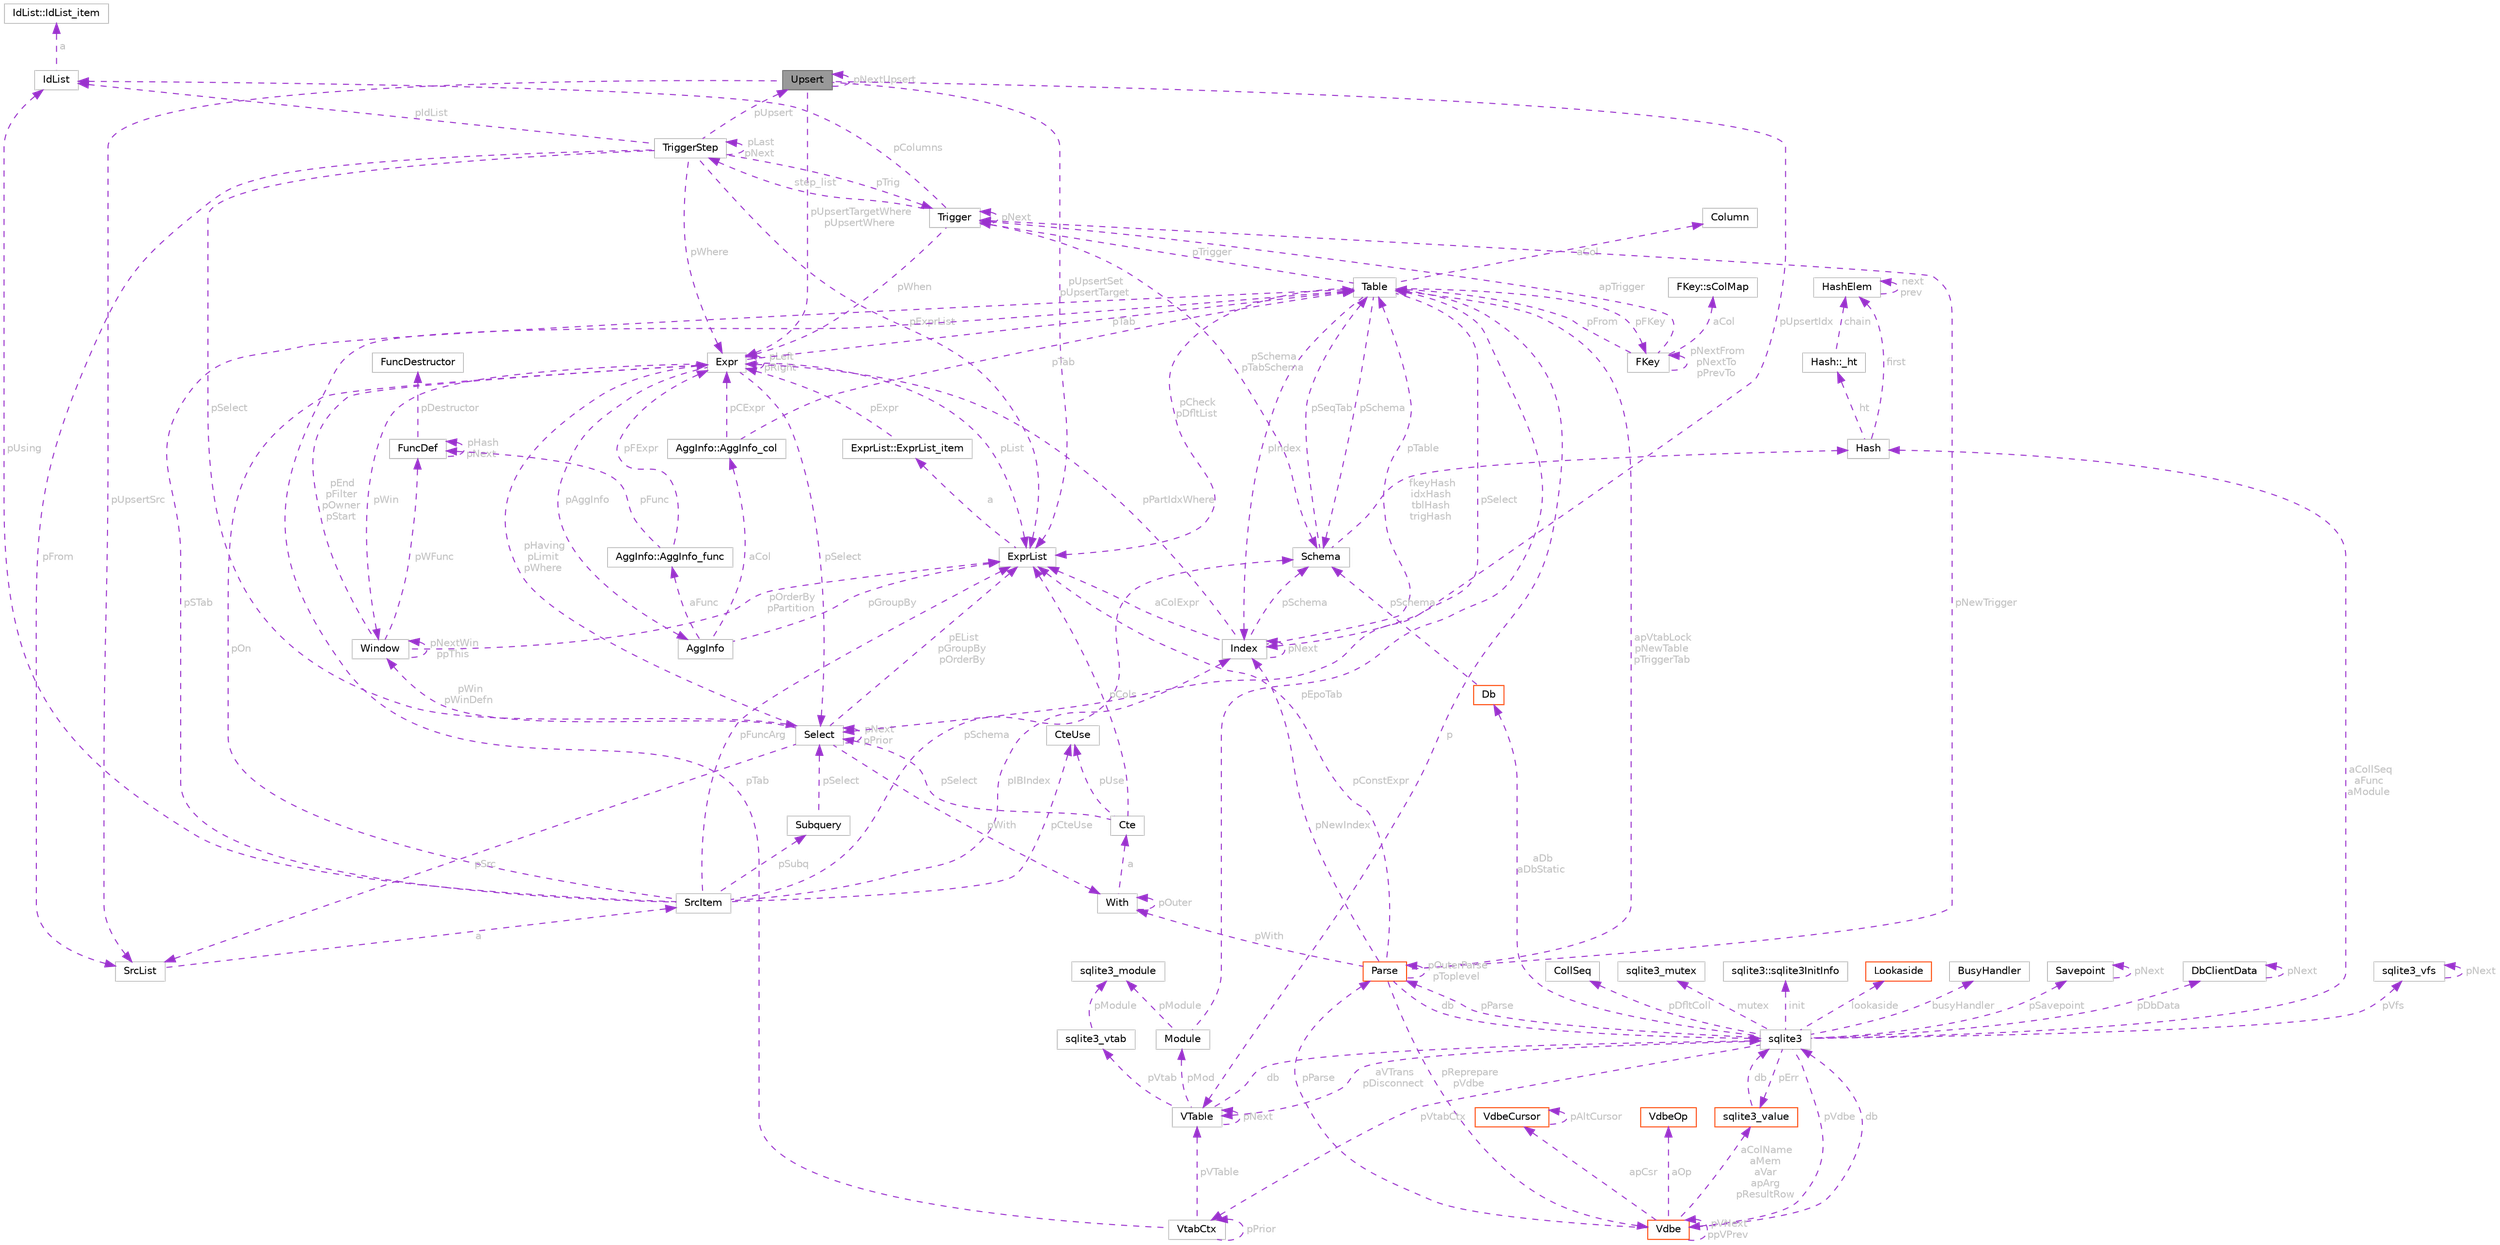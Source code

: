 digraph "Upsert"
{
 // LATEX_PDF_SIZE
  bgcolor="transparent";
  edge [fontname=Helvetica,fontsize=10,labelfontname=Helvetica,labelfontsize=10];
  node [fontname=Helvetica,fontsize=10,shape=box,height=0.2,width=0.4];
  Node1 [id="Node000001",label="Upsert",height=0.2,width=0.4,color="gray40", fillcolor="grey60", style="filled", fontcolor="black",tooltip=" "];
  Node2 -> Node1 [id="edge1_Node000001_Node000002",dir="back",color="darkorchid3",style="dashed",tooltip=" ",label=" pUpsertSet\npUpsertTarget",fontcolor="grey" ];
  Node2 [id="Node000002",label="ExprList",height=0.2,width=0.4,color="grey75", fillcolor="white", style="filled",URL="$structExprList.html",tooltip=" "];
  Node3 -> Node2 [id="edge2_Node000002_Node000003",dir="back",color="darkorchid3",style="dashed",tooltip=" ",label=" a",fontcolor="grey" ];
  Node3 [id="Node000003",label="ExprList::ExprList_item",height=0.2,width=0.4,color="grey75", fillcolor="white", style="filled",URL="$structExprList_1_1ExprList__item.html",tooltip=" "];
  Node4 -> Node3 [id="edge3_Node000003_Node000004",dir="back",color="darkorchid3",style="dashed",tooltip=" ",label=" pExpr",fontcolor="grey" ];
  Node4 [id="Node000004",label="Expr",height=0.2,width=0.4,color="grey75", fillcolor="white", style="filled",URL="$structExpr.html",tooltip=" "];
  Node4 -> Node4 [id="edge4_Node000004_Node000004",dir="back",color="darkorchid3",style="dashed",tooltip=" ",label=" pLeft\npRight",fontcolor="grey" ];
  Node2 -> Node4 [id="edge5_Node000004_Node000002",dir="back",color="darkorchid3",style="dashed",tooltip=" ",label=" pList",fontcolor="grey" ];
  Node5 -> Node4 [id="edge6_Node000004_Node000005",dir="back",color="darkorchid3",style="dashed",tooltip=" ",label=" pSelect",fontcolor="grey" ];
  Node5 [id="Node000005",label="Select",height=0.2,width=0.4,color="grey75", fillcolor="white", style="filled",URL="$structSelect.html",tooltip=" "];
  Node2 -> Node5 [id="edge7_Node000005_Node000002",dir="back",color="darkorchid3",style="dashed",tooltip=" ",label=" pEList\npGroupBy\npOrderBy",fontcolor="grey" ];
  Node6 -> Node5 [id="edge8_Node000005_Node000006",dir="back",color="darkorchid3",style="dashed",tooltip=" ",label=" pSrc",fontcolor="grey" ];
  Node6 [id="Node000006",label="SrcList",height=0.2,width=0.4,color="grey75", fillcolor="white", style="filled",URL="$structSrcList.html",tooltip=" "];
  Node7 -> Node6 [id="edge9_Node000006_Node000007",dir="back",color="darkorchid3",style="dashed",tooltip=" ",label=" a",fontcolor="grey" ];
  Node7 [id="Node000007",label="SrcItem",height=0.2,width=0.4,color="grey75", fillcolor="white", style="filled",URL="$structSrcItem.html",tooltip=" "];
  Node8 -> Node7 [id="edge10_Node000007_Node000008",dir="back",color="darkorchid3",style="dashed",tooltip=" ",label=" pSTab",fontcolor="grey" ];
  Node8 [id="Node000008",label="Table",height=0.2,width=0.4,color="grey75", fillcolor="white", style="filled",URL="$structTable.html",tooltip=" "];
  Node9 -> Node8 [id="edge11_Node000008_Node000009",dir="back",color="darkorchid3",style="dashed",tooltip=" ",label=" aCol",fontcolor="grey" ];
  Node9 [id="Node000009",label="Column",height=0.2,width=0.4,color="grey75", fillcolor="white", style="filled",URL="$structColumn.html",tooltip=" "];
  Node10 -> Node8 [id="edge12_Node000008_Node000010",dir="back",color="darkorchid3",style="dashed",tooltip=" ",label=" pIndex",fontcolor="grey" ];
  Node10 [id="Node000010",label="Index",height=0.2,width=0.4,color="grey75", fillcolor="white", style="filled",URL="$structIndex.html",tooltip=" "];
  Node8 -> Node10 [id="edge13_Node000010_Node000008",dir="back",color="darkorchid3",style="dashed",tooltip=" ",label=" pTable",fontcolor="grey" ];
  Node10 -> Node10 [id="edge14_Node000010_Node000010",dir="back",color="darkorchid3",style="dashed",tooltip=" ",label=" pNext",fontcolor="grey" ];
  Node11 -> Node10 [id="edge15_Node000010_Node000011",dir="back",color="darkorchid3",style="dashed",tooltip=" ",label=" pSchema",fontcolor="grey" ];
  Node11 [id="Node000011",label="Schema",height=0.2,width=0.4,color="grey75", fillcolor="white", style="filled",URL="$structSchema.html",tooltip=" "];
  Node12 -> Node11 [id="edge16_Node000011_Node000012",dir="back",color="darkorchid3",style="dashed",tooltip=" ",label=" fkeyHash\nidxHash\ntblHash\ntrigHash",fontcolor="grey" ];
  Node12 [id="Node000012",label="Hash",height=0.2,width=0.4,color="grey75", fillcolor="white", style="filled",URL="$structHash.html",tooltip=" "];
  Node13 -> Node12 [id="edge17_Node000012_Node000013",dir="back",color="darkorchid3",style="dashed",tooltip=" ",label=" first",fontcolor="grey" ];
  Node13 [id="Node000013",label="HashElem",height=0.2,width=0.4,color="grey75", fillcolor="white", style="filled",URL="$structHashElem.html",tooltip=" "];
  Node13 -> Node13 [id="edge18_Node000013_Node000013",dir="back",color="darkorchid3",style="dashed",tooltip=" ",label=" next\nprev",fontcolor="grey" ];
  Node14 -> Node12 [id="edge19_Node000012_Node000014",dir="back",color="darkorchid3",style="dashed",tooltip=" ",label=" ht",fontcolor="grey" ];
  Node14 [id="Node000014",label="Hash::_ht",height=0.2,width=0.4,color="grey75", fillcolor="white", style="filled",URL="$structHash_1_1__ht.html",tooltip=" "];
  Node13 -> Node14 [id="edge20_Node000014_Node000013",dir="back",color="darkorchid3",style="dashed",tooltip=" ",label=" chain",fontcolor="grey" ];
  Node8 -> Node11 [id="edge21_Node000011_Node000008",dir="back",color="darkorchid3",style="dashed",tooltip=" ",label=" pSeqTab",fontcolor="grey" ];
  Node4 -> Node10 [id="edge22_Node000010_Node000004",dir="back",color="darkorchid3",style="dashed",tooltip=" ",label=" pPartIdxWhere",fontcolor="grey" ];
  Node2 -> Node10 [id="edge23_Node000010_Node000002",dir="back",color="darkorchid3",style="dashed",tooltip=" ",label=" aColExpr",fontcolor="grey" ];
  Node2 -> Node8 [id="edge24_Node000008_Node000002",dir="back",color="darkorchid3",style="dashed",tooltip=" ",label=" pCheck\npDfltList",fontcolor="grey" ];
  Node15 -> Node8 [id="edge25_Node000008_Node000015",dir="back",color="darkorchid3",style="dashed",tooltip=" ",label=" pFKey",fontcolor="grey" ];
  Node15 [id="Node000015",label="FKey",height=0.2,width=0.4,color="grey75", fillcolor="white", style="filled",URL="$structFKey.html",tooltip=" "];
  Node8 -> Node15 [id="edge26_Node000015_Node000008",dir="back",color="darkorchid3",style="dashed",tooltip=" ",label=" pFrom",fontcolor="grey" ];
  Node15 -> Node15 [id="edge27_Node000015_Node000015",dir="back",color="darkorchid3",style="dashed",tooltip=" ",label=" pNextFrom\npNextTo\npPrevTo",fontcolor="grey" ];
  Node16 -> Node15 [id="edge28_Node000015_Node000016",dir="back",color="darkorchid3",style="dashed",tooltip=" ",label=" apTrigger",fontcolor="grey" ];
  Node16 [id="Node000016",label="Trigger",height=0.2,width=0.4,color="grey75", fillcolor="white", style="filled",URL="$structTrigger.html",tooltip=" "];
  Node4 -> Node16 [id="edge29_Node000016_Node000004",dir="back",color="darkorchid3",style="dashed",tooltip=" ",label=" pWhen",fontcolor="grey" ];
  Node17 -> Node16 [id="edge30_Node000016_Node000017",dir="back",color="darkorchid3",style="dashed",tooltip=" ",label=" pColumns",fontcolor="grey" ];
  Node17 [id="Node000017",label="IdList",height=0.2,width=0.4,color="grey75", fillcolor="white", style="filled",URL="$structIdList.html",tooltip=" "];
  Node18 -> Node17 [id="edge31_Node000017_Node000018",dir="back",color="darkorchid3",style="dashed",tooltip=" ",label=" a",fontcolor="grey" ];
  Node18 [id="Node000018",label="IdList::IdList_item",height=0.2,width=0.4,color="grey75", fillcolor="white", style="filled",URL="$structIdList_1_1IdList__item.html",tooltip=" "];
  Node11 -> Node16 [id="edge32_Node000016_Node000011",dir="back",color="darkorchid3",style="dashed",tooltip=" ",label=" pSchema\npTabSchema",fontcolor="grey" ];
  Node19 -> Node16 [id="edge33_Node000016_Node000019",dir="back",color="darkorchid3",style="dashed",tooltip=" ",label=" step_list",fontcolor="grey" ];
  Node19 [id="Node000019",label="TriggerStep",height=0.2,width=0.4,color="grey75", fillcolor="white", style="filled",URL="$structTriggerStep.html",tooltip=" "];
  Node16 -> Node19 [id="edge34_Node000019_Node000016",dir="back",color="darkorchid3",style="dashed",tooltip=" ",label=" pTrig",fontcolor="grey" ];
  Node5 -> Node19 [id="edge35_Node000019_Node000005",dir="back",color="darkorchid3",style="dashed",tooltip=" ",label=" pSelect",fontcolor="grey" ];
  Node6 -> Node19 [id="edge36_Node000019_Node000006",dir="back",color="darkorchid3",style="dashed",tooltip=" ",label=" pFrom",fontcolor="grey" ];
  Node4 -> Node19 [id="edge37_Node000019_Node000004",dir="back",color="darkorchid3",style="dashed",tooltip=" ",label=" pWhere",fontcolor="grey" ];
  Node2 -> Node19 [id="edge38_Node000019_Node000002",dir="back",color="darkorchid3",style="dashed",tooltip=" ",label=" pExprList",fontcolor="grey" ];
  Node17 -> Node19 [id="edge39_Node000019_Node000017",dir="back",color="darkorchid3",style="dashed",tooltip=" ",label=" pIdList",fontcolor="grey" ];
  Node1 -> Node19 [id="edge40_Node000019_Node000001",dir="back",color="darkorchid3",style="dashed",tooltip=" ",label=" pUpsert",fontcolor="grey" ];
  Node19 -> Node19 [id="edge41_Node000019_Node000019",dir="back",color="darkorchid3",style="dashed",tooltip=" ",label=" pLast\npNext",fontcolor="grey" ];
  Node16 -> Node16 [id="edge42_Node000016_Node000016",dir="back",color="darkorchid3",style="dashed",tooltip=" ",label=" pNext",fontcolor="grey" ];
  Node20 -> Node15 [id="edge43_Node000015_Node000020",dir="back",color="darkorchid3",style="dashed",tooltip=" ",label=" aCol",fontcolor="grey" ];
  Node20 [id="Node000020",label="FKey::sColMap",height=0.2,width=0.4,color="grey75", fillcolor="white", style="filled",URL="$structFKey_1_1sColMap.html",tooltip=" "];
  Node5 -> Node8 [id="edge44_Node000008_Node000005",dir="back",color="darkorchid3",style="dashed",tooltip=" ",label=" pSelect",fontcolor="grey" ];
  Node21 -> Node8 [id="edge45_Node000008_Node000021",dir="back",color="darkorchid3",style="dashed",tooltip=" ",label=" p",fontcolor="grey" ];
  Node21 [id="Node000021",label="VTable",height=0.2,width=0.4,color="grey75", fillcolor="white", style="filled",URL="$structVTable.html",tooltip=" "];
  Node22 -> Node21 [id="edge46_Node000021_Node000022",dir="back",color="darkorchid3",style="dashed",tooltip=" ",label=" db",fontcolor="grey" ];
  Node22 [id="Node000022",label="sqlite3",height=0.2,width=0.4,color="grey75", fillcolor="white", style="filled",URL="$structsqlite3.html",tooltip=" "];
  Node23 -> Node22 [id="edge47_Node000022_Node000023",dir="back",color="darkorchid3",style="dashed",tooltip=" ",label=" pVfs",fontcolor="grey" ];
  Node23 [id="Node000023",label="sqlite3_vfs",height=0.2,width=0.4,color="grey75", fillcolor="white", style="filled",URL="$structsqlite3__vfs.html",tooltip=" "];
  Node23 -> Node23 [id="edge48_Node000023_Node000023",dir="back",color="darkorchid3",style="dashed",tooltip=" ",label=" pNext",fontcolor="grey" ];
  Node24 -> Node22 [id="edge49_Node000022_Node000024",dir="back",color="darkorchid3",style="dashed",tooltip=" ",label=" pVdbe",fontcolor="grey" ];
  Node24 [id="Node000024",label="Vdbe",height=0.2,width=0.4,color="orangered", fillcolor="white", style="filled",URL="$structVdbe.html",tooltip=" "];
  Node22 -> Node24 [id="edge50_Node000024_Node000022",dir="back",color="darkorchid3",style="dashed",tooltip=" ",label=" db",fontcolor="grey" ];
  Node24 -> Node24 [id="edge51_Node000024_Node000024",dir="back",color="darkorchid3",style="dashed",tooltip=" ",label=" pVNext\nppVPrev",fontcolor="grey" ];
  Node25 -> Node24 [id="edge52_Node000024_Node000025",dir="back",color="darkorchid3",style="dashed",tooltip=" ",label=" pParse",fontcolor="grey" ];
  Node25 [id="Node000025",label="Parse",height=0.2,width=0.4,color="orangered", fillcolor="white", style="filled",URL="$structParse.html",tooltip=" "];
  Node22 -> Node25 [id="edge53_Node000025_Node000022",dir="back",color="darkorchid3",style="dashed",tooltip=" ",label=" db",fontcolor="grey" ];
  Node24 -> Node25 [id="edge54_Node000025_Node000024",dir="back",color="darkorchid3",style="dashed",tooltip=" ",label=" pReprepare\npVdbe",fontcolor="grey" ];
  Node2 -> Node25 [id="edge55_Node000025_Node000002",dir="back",color="darkorchid3",style="dashed",tooltip=" ",label=" pConstExpr",fontcolor="grey" ];
  Node25 -> Node25 [id="edge56_Node000025_Node000025",dir="back",color="darkorchid3",style="dashed",tooltip=" ",label=" pOuterParse\npToplevel",fontcolor="grey" ];
  Node8 -> Node25 [id="edge57_Node000025_Node000008",dir="back",color="darkorchid3",style="dashed",tooltip=" ",label=" apVtabLock\npNewTable\npTriggerTab",fontcolor="grey" ];
  Node10 -> Node25 [id="edge58_Node000025_Node000010",dir="back",color="darkorchid3",style="dashed",tooltip=" ",label=" pNewIndex",fontcolor="grey" ];
  Node16 -> Node25 [id="edge59_Node000025_Node000016",dir="back",color="darkorchid3",style="dashed",tooltip=" ",label=" pNewTrigger",fontcolor="grey" ];
  Node44 -> Node25 [id="edge60_Node000025_Node000044",dir="back",color="darkorchid3",style="dashed",tooltip=" ",label=" pWith",fontcolor="grey" ];
  Node44 [id="Node000044",label="With",height=0.2,width=0.4,color="grey75", fillcolor="white", style="filled",URL="$structWith.html",tooltip=" "];
  Node44 -> Node44 [id="edge61_Node000044_Node000044",dir="back",color="darkorchid3",style="dashed",tooltip=" ",label=" pOuter",fontcolor="grey" ];
  Node45 -> Node44 [id="edge62_Node000044_Node000045",dir="back",color="darkorchid3",style="dashed",tooltip=" ",label=" a",fontcolor="grey" ];
  Node45 [id="Node000045",label="Cte",height=0.2,width=0.4,color="grey75", fillcolor="white", style="filled",URL="$structCte.html",tooltip=" "];
  Node2 -> Node45 [id="edge63_Node000045_Node000002",dir="back",color="darkorchid3",style="dashed",tooltip=" ",label=" pCols",fontcolor="grey" ];
  Node5 -> Node45 [id="edge64_Node000045_Node000005",dir="back",color="darkorchid3",style="dashed",tooltip=" ",label=" pSelect",fontcolor="grey" ];
  Node46 -> Node45 [id="edge65_Node000045_Node000046",dir="back",color="darkorchid3",style="dashed",tooltip=" ",label=" pUse",fontcolor="grey" ];
  Node46 [id="Node000046",label="CteUse",height=0.2,width=0.4,color="grey75", fillcolor="white", style="filled",URL="$structCteUse.html",tooltip=" "];
  Node36 -> Node24 [id="edge66_Node000024_Node000036",dir="back",color="darkorchid3",style="dashed",tooltip=" ",label=" aColName\naMem\naVar\napArg\npResultRow",fontcolor="grey" ];
  Node36 [id="Node000036",label="sqlite3_value",height=0.2,width=0.4,color="orangered", fillcolor="white", style="filled",URL="$structsqlite3__value.html",tooltip=" "];
  Node22 -> Node36 [id="edge67_Node000036_Node000022",dir="back",color="darkorchid3",style="dashed",tooltip=" ",label=" db",fontcolor="grey" ];
  Node48 -> Node24 [id="edge68_Node000024_Node000048",dir="back",color="darkorchid3",style="dashed",tooltip=" ",label=" apCsr",fontcolor="grey" ];
  Node48 [id="Node000048",label="VdbeCursor",height=0.2,width=0.4,color="orangered", fillcolor="white", style="filled",URL="$structVdbeCursor.html",tooltip=" "];
  Node48 -> Node48 [id="edge69_Node000048_Node000048",dir="back",color="darkorchid3",style="dashed",tooltip=" ",label=" pAltCursor",fontcolor="grey" ];
  Node31 -> Node24 [id="edge70_Node000024_Node000031",dir="back",color="darkorchid3",style="dashed",tooltip=" ",label=" aOp",fontcolor="grey" ];
  Node31 [id="Node000031",label="VdbeOp",height=0.2,width=0.4,color="orangered", fillcolor="white", style="filled",URL="$structVdbeOp.html",tooltip=" "];
  Node38 -> Node22 [id="edge71_Node000022_Node000038",dir="back",color="darkorchid3",style="dashed",tooltip=" ",label=" pDfltColl",fontcolor="grey" ];
  Node38 [id="Node000038",label="CollSeq",height=0.2,width=0.4,color="grey75", fillcolor="white", style="filled",URL="$structCollSeq.html",tooltip=" "];
  Node65 -> Node22 [id="edge72_Node000022_Node000065",dir="back",color="darkorchid3",style="dashed",tooltip=" ",label=" mutex",fontcolor="grey" ];
  Node65 [id="Node000065",label="sqlite3_mutex",height=0.2,width=0.4,color="grey75", fillcolor="white", style="filled",URL="$structsqlite3__mutex.html",tooltip=" "];
  Node83 -> Node22 [id="edge73_Node000022_Node000083",dir="back",color="darkorchid3",style="dashed",tooltip=" ",label=" aDb\naDbStatic",fontcolor="grey" ];
  Node83 [id="Node000083",label="Db",height=0.2,width=0.4,color="orangered", fillcolor="white", style="filled",URL="$structDb.html",tooltip=" "];
  Node11 -> Node83 [id="edge74_Node000083_Node000011",dir="back",color="darkorchid3",style="dashed",tooltip=" ",label=" pSchema",fontcolor="grey" ];
  Node84 -> Node22 [id="edge75_Node000022_Node000084",dir="back",color="darkorchid3",style="dashed",tooltip=" ",label=" init",fontcolor="grey" ];
  Node84 [id="Node000084",label="sqlite3::sqlite3InitInfo",height=0.2,width=0.4,color="grey75", fillcolor="white", style="filled",URL="$structsqlite3_1_1sqlite3InitInfo.html",tooltip=" "];
  Node25 -> Node22 [id="edge76_Node000022_Node000025",dir="back",color="darkorchid3",style="dashed",tooltip=" ",label=" pParse",fontcolor="grey" ];
  Node36 -> Node22 [id="edge77_Node000022_Node000036",dir="back",color="darkorchid3",style="dashed",tooltip=" ",label=" pErr",fontcolor="grey" ];
  Node85 -> Node22 [id="edge78_Node000022_Node000085",dir="back",color="darkorchid3",style="dashed",tooltip=" ",label=" lookaside",fontcolor="grey" ];
  Node85 [id="Node000085",label="Lookaside",height=0.2,width=0.4,color="orangered", fillcolor="white", style="filled",URL="$structLookaside.html",tooltip=" "];
  Node12 -> Node22 [id="edge79_Node000022_Node000012",dir="back",color="darkorchid3",style="dashed",tooltip=" ",label=" aCollSeq\naFunc\naModule",fontcolor="grey" ];
  Node87 -> Node22 [id="edge80_Node000022_Node000087",dir="back",color="darkorchid3",style="dashed",tooltip=" ",label=" pVtabCtx",fontcolor="grey" ];
  Node87 [id="Node000087",label="VtabCtx",height=0.2,width=0.4,color="grey75", fillcolor="white", style="filled",URL="$structVtabCtx.html",tooltip=" "];
  Node21 -> Node87 [id="edge81_Node000087_Node000021",dir="back",color="darkorchid3",style="dashed",tooltip=" ",label=" pVTable",fontcolor="grey" ];
  Node8 -> Node87 [id="edge82_Node000087_Node000008",dir="back",color="darkorchid3",style="dashed",tooltip=" ",label=" pTab",fontcolor="grey" ];
  Node87 -> Node87 [id="edge83_Node000087_Node000087",dir="back",color="darkorchid3",style="dashed",tooltip=" ",label=" pPrior",fontcolor="grey" ];
  Node21 -> Node22 [id="edge84_Node000022_Node000021",dir="back",color="darkorchid3",style="dashed",tooltip=" ",label=" aVTrans\npDisconnect",fontcolor="grey" ];
  Node88 -> Node22 [id="edge85_Node000022_Node000088",dir="back",color="darkorchid3",style="dashed",tooltip=" ",label=" busyHandler",fontcolor="grey" ];
  Node88 [id="Node000088",label="BusyHandler",height=0.2,width=0.4,color="grey75", fillcolor="white", style="filled",URL="$structBusyHandler.html",tooltip=" "];
  Node89 -> Node22 [id="edge86_Node000022_Node000089",dir="back",color="darkorchid3",style="dashed",tooltip=" ",label=" pSavepoint",fontcolor="grey" ];
  Node89 [id="Node000089",label="Savepoint",height=0.2,width=0.4,color="grey75", fillcolor="white", style="filled",URL="$structSavepoint.html",tooltip=" "];
  Node89 -> Node89 [id="edge87_Node000089_Node000089",dir="back",color="darkorchid3",style="dashed",tooltip=" ",label=" pNext",fontcolor="grey" ];
  Node90 -> Node22 [id="edge88_Node000022_Node000090",dir="back",color="darkorchid3",style="dashed",tooltip=" ",label=" pDbData",fontcolor="grey" ];
  Node90 [id="Node000090",label="DbClientData",height=0.2,width=0.4,color="grey75", fillcolor="white", style="filled",URL="$structDbClientData.html",tooltip=" "];
  Node90 -> Node90 [id="edge89_Node000090_Node000090",dir="back",color="darkorchid3",style="dashed",tooltip=" ",label=" pNext",fontcolor="grey" ];
  Node91 -> Node21 [id="edge90_Node000021_Node000091",dir="back",color="darkorchid3",style="dashed",tooltip=" ",label=" pMod",fontcolor="grey" ];
  Node91 [id="Node000091",label="Module",height=0.2,width=0.4,color="grey75", fillcolor="white", style="filled",URL="$structModule.html",tooltip=" "];
  Node69 -> Node91 [id="edge91_Node000091_Node000069",dir="back",color="darkorchid3",style="dashed",tooltip=" ",label=" pModule",fontcolor="grey" ];
  Node69 [id="Node000069",label="sqlite3_module",height=0.2,width=0.4,color="grey75", fillcolor="white", style="filled",URL="$structsqlite3__module.html",tooltip=" "];
  Node8 -> Node91 [id="edge92_Node000091_Node000008",dir="back",color="darkorchid3",style="dashed",tooltip=" ",label=" pEpoTab",fontcolor="grey" ];
  Node68 -> Node21 [id="edge93_Node000021_Node000068",dir="back",color="darkorchid3",style="dashed",tooltip=" ",label=" pVtab",fontcolor="grey" ];
  Node68 [id="Node000068",label="sqlite3_vtab",height=0.2,width=0.4,color="grey75", fillcolor="white", style="filled",URL="$structsqlite3__vtab.html",tooltip=" "];
  Node69 -> Node68 [id="edge94_Node000068_Node000069",dir="back",color="darkorchid3",style="dashed",tooltip=" ",label=" pModule",fontcolor="grey" ];
  Node21 -> Node21 [id="edge95_Node000021_Node000021",dir="back",color="darkorchid3",style="dashed",tooltip=" ",label=" pNext",fontcolor="grey" ];
  Node16 -> Node8 [id="edge96_Node000008_Node000016",dir="back",color="darkorchid3",style="dashed",tooltip=" ",label=" pTrigger",fontcolor="grey" ];
  Node11 -> Node8 [id="edge97_Node000008_Node000011",dir="back",color="darkorchid3",style="dashed",tooltip=" ",label=" pSchema",fontcolor="grey" ];
  Node2 -> Node7 [id="edge98_Node000007_Node000002",dir="back",color="darkorchid3",style="dashed",tooltip=" ",label=" pFuncArg",fontcolor="grey" ];
  Node10 -> Node7 [id="edge99_Node000007_Node000010",dir="back",color="darkorchid3",style="dashed",tooltip=" ",label=" pIBIndex",fontcolor="grey" ];
  Node46 -> Node7 [id="edge100_Node000007_Node000046",dir="back",color="darkorchid3",style="dashed",tooltip=" ",label=" pCteUse",fontcolor="grey" ];
  Node4 -> Node7 [id="edge101_Node000007_Node000004",dir="back",color="darkorchid3",style="dashed",tooltip=" ",label=" pOn",fontcolor="grey" ];
  Node17 -> Node7 [id="edge102_Node000007_Node000017",dir="back",color="darkorchid3",style="dashed",tooltip=" ",label=" pUsing",fontcolor="grey" ];
  Node11 -> Node7 [id="edge103_Node000007_Node000011",dir="back",color="darkorchid3",style="dashed",tooltip=" ",label=" pSchema",fontcolor="grey" ];
  Node92 -> Node7 [id="edge104_Node000007_Node000092",dir="back",color="darkorchid3",style="dashed",tooltip=" ",label=" pSubq",fontcolor="grey" ];
  Node92 [id="Node000092",label="Subquery",height=0.2,width=0.4,color="grey75", fillcolor="white", style="filled",URL="$structSubquery.html",tooltip=" "];
  Node5 -> Node92 [id="edge105_Node000092_Node000005",dir="back",color="darkorchid3",style="dashed",tooltip=" ",label=" pSelect",fontcolor="grey" ];
  Node4 -> Node5 [id="edge106_Node000005_Node000004",dir="back",color="darkorchid3",style="dashed",tooltip=" ",label=" pHaving\npLimit\npWhere",fontcolor="grey" ];
  Node5 -> Node5 [id="edge107_Node000005_Node000005",dir="back",color="darkorchid3",style="dashed",tooltip=" ",label=" pNext\npPrior",fontcolor="grey" ];
  Node44 -> Node5 [id="edge108_Node000005_Node000044",dir="back",color="darkorchid3",style="dashed",tooltip=" ",label=" pWith",fontcolor="grey" ];
  Node93 -> Node5 [id="edge109_Node000005_Node000093",dir="back",color="darkorchid3",style="dashed",tooltip=" ",label=" pWin\npWinDefn",fontcolor="grey" ];
  Node93 [id="Node000093",label="Window",height=0.2,width=0.4,color="grey75", fillcolor="white", style="filled",URL="$structWindow.html",tooltip=" "];
  Node2 -> Node93 [id="edge110_Node000093_Node000002",dir="back",color="darkorchid3",style="dashed",tooltip=" ",label=" pOrderBy\npPartition",fontcolor="grey" ];
  Node4 -> Node93 [id="edge111_Node000093_Node000004",dir="back",color="darkorchid3",style="dashed",tooltip=" ",label=" pEnd\npFilter\npOwner\npStart",fontcolor="grey" ];
  Node93 -> Node93 [id="edge112_Node000093_Node000093",dir="back",color="darkorchid3",style="dashed",tooltip=" ",label=" pNextWin\nppThis",fontcolor="grey" ];
  Node33 -> Node93 [id="edge113_Node000093_Node000033",dir="back",color="darkorchid3",style="dashed",tooltip=" ",label=" pWFunc",fontcolor="grey" ];
  Node33 [id="Node000033",label="FuncDef",height=0.2,width=0.4,color="grey75", fillcolor="white", style="filled",URL="$structFuncDef.html",tooltip=" "];
  Node33 -> Node33 [id="edge114_Node000033_Node000033",dir="back",color="darkorchid3",style="dashed",tooltip=" ",label=" pHash\npNext",fontcolor="grey" ];
  Node34 -> Node33 [id="edge115_Node000033_Node000034",dir="back",color="darkorchid3",style="dashed",tooltip=" ",label=" pDestructor",fontcolor="grey" ];
  Node34 [id="Node000034",label="FuncDestructor",height=0.2,width=0.4,color="grey75", fillcolor="white", style="filled",URL="$structFuncDestructor.html",tooltip=" "];
  Node94 -> Node4 [id="edge116_Node000004_Node000094",dir="back",color="darkorchid3",style="dashed",tooltip=" ",label=" pAggInfo",fontcolor="grey" ];
  Node94 [id="Node000094",label="AggInfo",height=0.2,width=0.4,color="grey75", fillcolor="white", style="filled",URL="$structAggInfo.html",tooltip=" "];
  Node2 -> Node94 [id="edge117_Node000094_Node000002",dir="back",color="darkorchid3",style="dashed",tooltip=" ",label=" pGroupBy",fontcolor="grey" ];
  Node95 -> Node94 [id="edge118_Node000094_Node000095",dir="back",color="darkorchid3",style="dashed",tooltip=" ",label=" aCol",fontcolor="grey" ];
  Node95 [id="Node000095",label="AggInfo::AggInfo_col",height=0.2,width=0.4,color="grey75", fillcolor="white", style="filled",URL="$structAggInfo_1_1AggInfo__col.html",tooltip=" "];
  Node8 -> Node95 [id="edge119_Node000095_Node000008",dir="back",color="darkorchid3",style="dashed",tooltip=" ",label=" pTab",fontcolor="grey" ];
  Node4 -> Node95 [id="edge120_Node000095_Node000004",dir="back",color="darkorchid3",style="dashed",tooltip=" ",label=" pCExpr",fontcolor="grey" ];
  Node96 -> Node94 [id="edge121_Node000094_Node000096",dir="back",color="darkorchid3",style="dashed",tooltip=" ",label=" aFunc",fontcolor="grey" ];
  Node96 [id="Node000096",label="AggInfo::AggInfo_func",height=0.2,width=0.4,color="grey75", fillcolor="white", style="filled",URL="$structAggInfo_1_1AggInfo__func.html",tooltip=" "];
  Node4 -> Node96 [id="edge122_Node000096_Node000004",dir="back",color="darkorchid3",style="dashed",tooltip=" ",label=" pFExpr",fontcolor="grey" ];
  Node33 -> Node96 [id="edge123_Node000096_Node000033",dir="back",color="darkorchid3",style="dashed",tooltip=" ",label=" pFunc",fontcolor="grey" ];
  Node8 -> Node4 [id="edge124_Node000004_Node000008",dir="back",color="darkorchid3",style="dashed",tooltip=" ",label=" pTab",fontcolor="grey" ];
  Node93 -> Node4 [id="edge125_Node000004_Node000093",dir="back",color="darkorchid3",style="dashed",tooltip=" ",label=" pWin",fontcolor="grey" ];
  Node4 -> Node1 [id="edge126_Node000001_Node000004",dir="back",color="darkorchid3",style="dashed",tooltip=" ",label=" pUpsertTargetWhere\npUpsertWhere",fontcolor="grey" ];
  Node1 -> Node1 [id="edge127_Node000001_Node000001",dir="back",color="darkorchid3",style="dashed",tooltip=" ",label=" pNextUpsert",fontcolor="grey" ];
  Node10 -> Node1 [id="edge128_Node000001_Node000010",dir="back",color="darkorchid3",style="dashed",tooltip=" ",label=" pUpsertIdx",fontcolor="grey" ];
  Node6 -> Node1 [id="edge129_Node000001_Node000006",dir="back",color="darkorchid3",style="dashed",tooltip=" ",label=" pUpsertSrc",fontcolor="grey" ];
}
